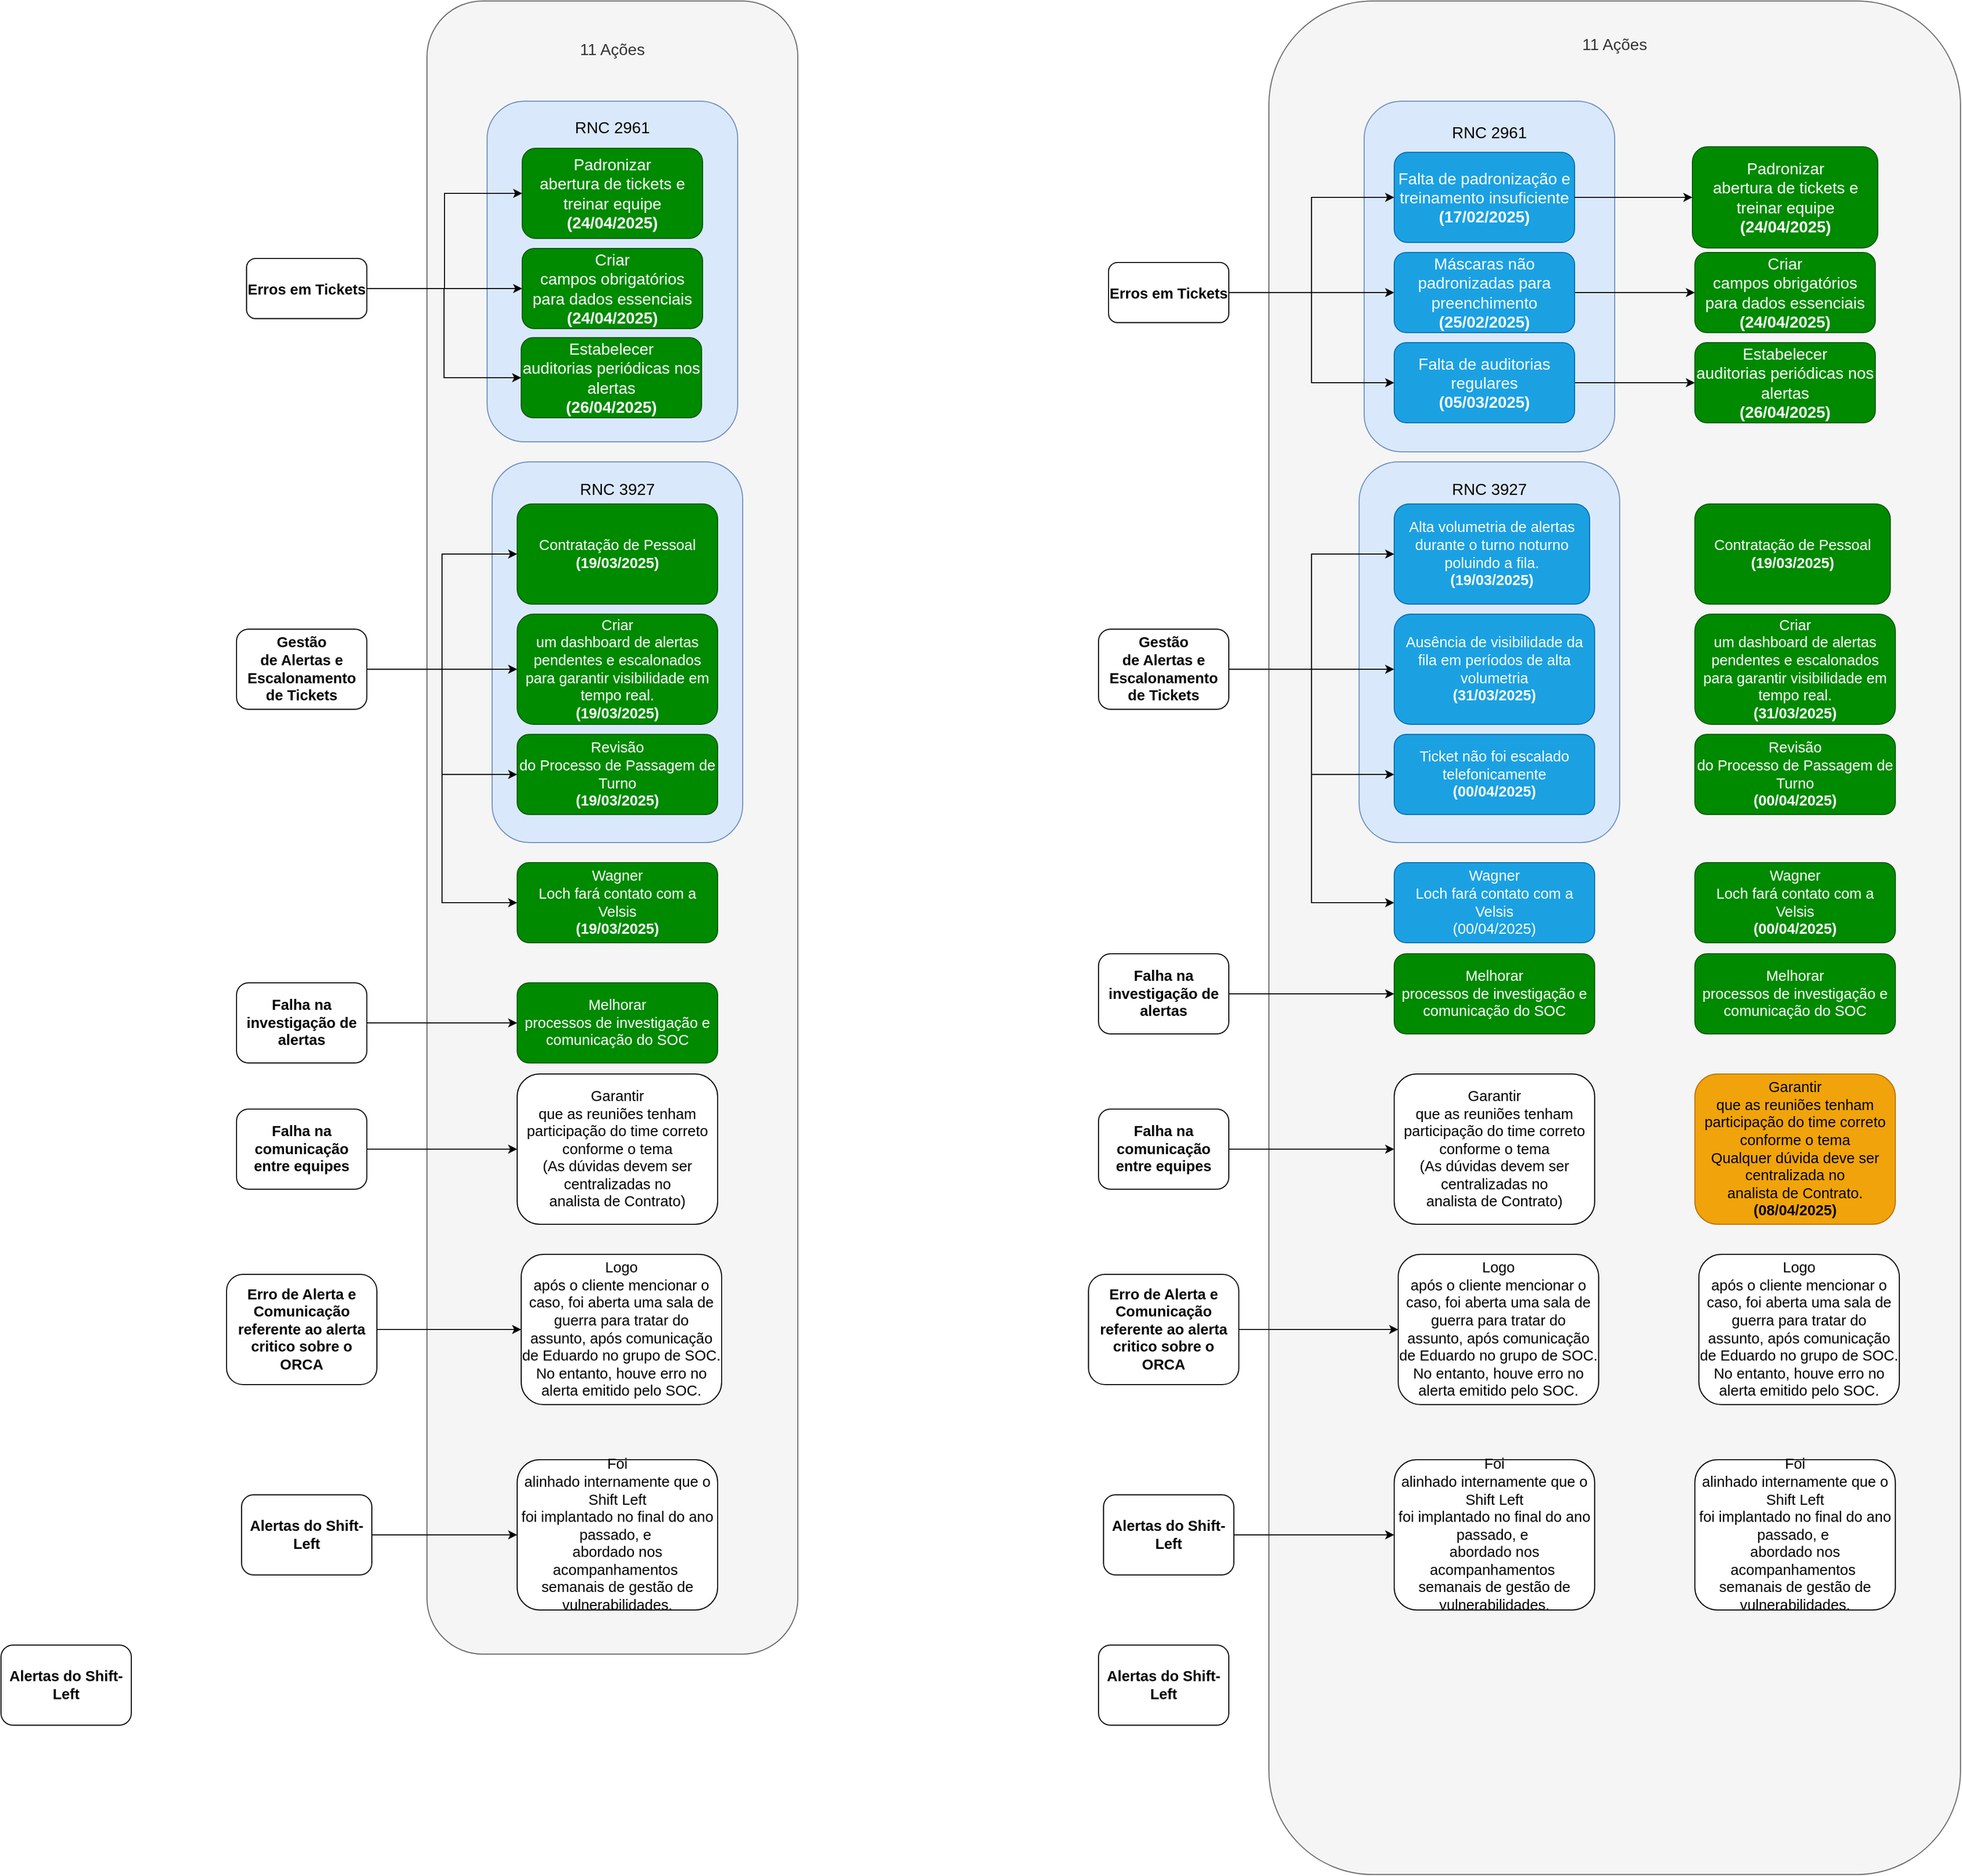 <mxfile version="26.2.1">
  <diagram name="Página-1" id="BCecWK-xzEb1JPFlDLCf">
    <mxGraphModel dx="1789" dy="2194" grid="1" gridSize="10" guides="1" tooltips="1" connect="1" arrows="1" fold="1" page="1" pageScale="1" pageWidth="827" pageHeight="1169" math="0" shadow="0">
      <root>
        <mxCell id="0" />
        <mxCell id="1" parent="0" />
        <mxCell id="x6a6TBE6PqKw6ZgEBG4A-16" value="11 Ações&lt;div&gt;&lt;br&gt;&lt;/div&gt;&lt;div&gt;&lt;br&gt;&lt;/div&gt;&lt;div&gt;&lt;br&gt;&lt;/div&gt;&lt;div&gt;&lt;br&gt;&lt;/div&gt;&lt;div&gt;&lt;br&gt;&lt;/div&gt;&lt;div&gt;&lt;br&gt;&lt;/div&gt;&lt;div&gt;&lt;br&gt;&lt;/div&gt;&lt;div&gt;&lt;br&gt;&lt;/div&gt;&lt;div&gt;&lt;br&gt;&lt;/div&gt;&lt;div&gt;&lt;br&gt;&lt;/div&gt;&lt;div&gt;&lt;br&gt;&lt;/div&gt;&lt;div&gt;&lt;br&gt;&lt;/div&gt;&lt;div&gt;&lt;br&gt;&lt;/div&gt;&lt;div&gt;&lt;br&gt;&lt;/div&gt;&lt;div&gt;&lt;br&gt;&lt;/div&gt;&lt;div&gt;&lt;br&gt;&lt;/div&gt;&lt;div&gt;&lt;br&gt;&lt;/div&gt;&lt;div&gt;&lt;br&gt;&lt;/div&gt;&lt;div&gt;&lt;br&gt;&lt;/div&gt;&lt;div&gt;&lt;br&gt;&lt;/div&gt;&lt;div&gt;&lt;br&gt;&lt;/div&gt;&lt;div&gt;&lt;br&gt;&lt;/div&gt;&lt;div&gt;&lt;br&gt;&lt;/div&gt;&lt;div&gt;&lt;br&gt;&lt;/div&gt;&lt;div&gt;&lt;br&gt;&lt;/div&gt;&lt;div&gt;&lt;br&gt;&lt;/div&gt;&lt;div&gt;&lt;br&gt;&lt;/div&gt;&lt;div&gt;&lt;br&gt;&lt;/div&gt;&lt;div&gt;&lt;br&gt;&lt;/div&gt;&lt;div&gt;&lt;br&gt;&lt;/div&gt;&lt;div&gt;&lt;br&gt;&lt;/div&gt;&lt;div&gt;&lt;br&gt;&lt;/div&gt;&lt;div&gt;&lt;br&gt;&lt;/div&gt;&lt;div&gt;&lt;br&gt;&lt;/div&gt;&lt;div&gt;&lt;br&gt;&lt;/div&gt;&lt;div&gt;&lt;br&gt;&lt;/div&gt;&lt;div&gt;&lt;br&gt;&lt;/div&gt;&lt;div&gt;&lt;br&gt;&lt;/div&gt;&lt;div&gt;&lt;br&gt;&lt;/div&gt;&lt;div&gt;&lt;br&gt;&lt;/div&gt;&lt;div&gt;&lt;br&gt;&lt;/div&gt;&lt;div&gt;&lt;br&gt;&lt;/div&gt;&lt;div&gt;&lt;br&gt;&lt;/div&gt;&lt;div&gt;&lt;br&gt;&lt;/div&gt;&lt;div&gt;&lt;br&gt;&lt;/div&gt;&lt;div&gt;&lt;br&gt;&lt;/div&gt;&lt;div&gt;&lt;br&gt;&lt;/div&gt;&lt;div&gt;&lt;br&gt;&lt;/div&gt;&lt;div&gt;&lt;br&gt;&lt;/div&gt;&lt;div&gt;&lt;br&gt;&lt;/div&gt;&lt;div&gt;&lt;br&gt;&lt;/div&gt;&lt;div&gt;&lt;br&gt;&lt;/div&gt;&lt;div&gt;&lt;br&gt;&lt;/div&gt;&lt;div&gt;&lt;br&gt;&lt;/div&gt;&lt;div&gt;&lt;br&gt;&lt;/div&gt;&lt;div&gt;&lt;br&gt;&lt;/div&gt;&lt;div&gt;&lt;br&gt;&lt;/div&gt;&lt;div&gt;&lt;br&gt;&lt;/div&gt;&lt;div&gt;&lt;br&gt;&lt;/div&gt;&lt;div&gt;&lt;br&gt;&lt;/div&gt;&lt;div&gt;&lt;br&gt;&lt;/div&gt;&lt;div&gt;&lt;br&gt;&lt;/div&gt;&lt;div&gt;&lt;br&gt;&lt;/div&gt;&lt;div&gt;&lt;br&gt;&lt;/div&gt;&lt;div&gt;&lt;br&gt;&lt;/div&gt;&lt;div&gt;&lt;br&gt;&lt;/div&gt;&lt;div&gt;&lt;br&gt;&lt;/div&gt;&lt;div&gt;&lt;br&gt;&lt;/div&gt;&lt;div&gt;&lt;br&gt;&lt;/div&gt;&lt;div&gt;&lt;br&gt;&lt;/div&gt;&lt;div&gt;&lt;br&gt;&lt;/div&gt;&lt;div&gt;&lt;br&gt;&lt;/div&gt;&lt;div&gt;&lt;br&gt;&lt;/div&gt;&lt;div&gt;&lt;br&gt;&lt;/div&gt;&lt;div&gt;&lt;br&gt;&lt;/div&gt;&lt;div&gt;&lt;br&gt;&lt;/div&gt;&lt;div&gt;&lt;br&gt;&lt;/div&gt;&lt;div&gt;&lt;br&gt;&lt;/div&gt;&lt;div&gt;&lt;br&gt;&lt;/div&gt;&lt;div&gt;&lt;br&gt;&lt;/div&gt;&lt;div&gt;&lt;br&gt;&lt;/div&gt;" style="rounded=1;whiteSpace=wrap;html=1;fontSize=16;movable=1;resizable=1;rotatable=1;deletable=1;editable=1;locked=0;connectable=1;fillColor=#f5f5f5;strokeColor=#666666;fontColor=#333333;fontFamily=Helvetica;" vertex="1" parent="1">
          <mxGeometry x="470" y="-80" width="370" height="1650" as="geometry" />
        </mxCell>
        <mxCell id="x6a6TBE6PqKw6ZgEBG4A-45" value="RNC 2961&lt;div&gt;&lt;br&gt;&lt;/div&gt;&lt;div&gt;&lt;br&gt;&lt;/div&gt;&lt;div&gt;&lt;br&gt;&lt;/div&gt;&lt;div&gt;&lt;br&gt;&lt;/div&gt;&lt;div&gt;&lt;br&gt;&lt;/div&gt;&lt;div&gt;&lt;br&gt;&lt;/div&gt;&lt;div&gt;&lt;br&gt;&lt;/div&gt;&lt;div&gt;&lt;br&gt;&lt;/div&gt;&lt;div&gt;&lt;br&gt;&lt;/div&gt;&lt;div&gt;&lt;br&gt;&lt;/div&gt;&lt;div&gt;&lt;br&gt;&lt;/div&gt;&lt;div&gt;&lt;br&gt;&lt;/div&gt;&lt;div&gt;&lt;br&gt;&lt;/div&gt;&lt;div&gt;&lt;br&gt;&lt;/div&gt;&lt;div&gt;&lt;br&gt;&lt;/div&gt;" style="rounded=1;whiteSpace=wrap;html=1;fillColor=#dae8fc;strokeColor=#6c8ebf;fontSize=16;fontFamily=Helvetica;" vertex="1" parent="1">
          <mxGeometry x="530" y="20" width="250" height="340" as="geometry" />
        </mxCell>
        <mxCell id="x6a6TBE6PqKw6ZgEBG4A-106" style="edgeStyle=orthogonalEdgeStyle;rounded=0;orthogonalLoop=1;jettySize=auto;html=1;fontFamily=Helvetica;" edge="1" parent="1" source="x6a6TBE6PqKw6ZgEBG4A-1" target="x6a6TBE6PqKw6ZgEBG4A-47">
          <mxGeometry relative="1" as="geometry" />
        </mxCell>
        <mxCell id="x6a6TBE6PqKw6ZgEBG4A-107" style="edgeStyle=orthogonalEdgeStyle;rounded=0;orthogonalLoop=1;jettySize=auto;html=1;entryX=0;entryY=0.5;entryDx=0;entryDy=0;fontFamily=Helvetica;" edge="1" parent="1" source="x6a6TBE6PqKw6ZgEBG4A-1" target="x6a6TBE6PqKw6ZgEBG4A-46">
          <mxGeometry relative="1" as="geometry" />
        </mxCell>
        <mxCell id="x6a6TBE6PqKw6ZgEBG4A-108" style="edgeStyle=orthogonalEdgeStyle;rounded=0;orthogonalLoop=1;jettySize=auto;html=1;entryX=0;entryY=0.5;entryDx=0;entryDy=0;fontFamily=Helvetica;" edge="1" parent="1" source="x6a6TBE6PqKw6ZgEBG4A-1" target="x6a6TBE6PqKw6ZgEBG4A-48">
          <mxGeometry relative="1" as="geometry" />
        </mxCell>
        <mxCell id="x6a6TBE6PqKw6ZgEBG4A-1" value="&lt;span style=&quot;font-size: 14.667px; font-weight: 700;&quot;&gt;Erros em Tickets&lt;/span&gt;" style="rounded=1;whiteSpace=wrap;html=1;fontSize=16;fontFamily=Helvetica;" vertex="1" parent="1">
          <mxGeometry x="290" y="177" width="120" height="60" as="geometry" />
        </mxCell>
        <mxCell id="x6a6TBE6PqKw6ZgEBG4A-105" value="RNC 3927&lt;div&gt;&lt;br&gt;&lt;/div&gt;&lt;div&gt;&lt;br&gt;&lt;/div&gt;&lt;div&gt;&lt;br&gt;&lt;/div&gt;&lt;div&gt;&lt;br&gt;&lt;/div&gt;&lt;div&gt;&lt;br&gt;&lt;/div&gt;&lt;div&gt;&lt;br&gt;&lt;/div&gt;&lt;div&gt;&lt;br&gt;&lt;/div&gt;&lt;div&gt;&lt;br&gt;&lt;/div&gt;&lt;div&gt;&lt;br&gt;&lt;/div&gt;&lt;div&gt;&lt;br&gt;&lt;/div&gt;&lt;div&gt;&lt;br&gt;&lt;/div&gt;&lt;div&gt;&lt;br&gt;&lt;/div&gt;&lt;div&gt;&lt;br&gt;&lt;/div&gt;&lt;div&gt;&lt;br&gt;&lt;/div&gt;&lt;div&gt;&lt;br&gt;&lt;/div&gt;&lt;div&gt;&lt;br&gt;&lt;/div&gt;&lt;div&gt;&lt;br&gt;&lt;/div&gt;" style="rounded=1;whiteSpace=wrap;html=1;fillColor=#dae8fc;strokeColor=#6c8ebf;fontSize=16;fontFamily=Helvetica;" vertex="1" parent="1">
          <mxGeometry x="535" y="380" width="250" height="380" as="geometry" />
        </mxCell>
        <mxCell id="x6a6TBE6PqKw6ZgEBG4A-6" value="&lt;p style=&quot;margin-top: 0pt; margin-bottom: 0pt; margin-left: 0in; direction: ltr; unicode-bidi: embed; vertical-align: middle; word-break: normal;&quot;&gt;&lt;span style=&quot;font-size: 14.667px; background-color: transparent; color: light-dark(rgb(255, 255, 255), rgb(18, 18, 18));&quot;&gt;Contratação de Pessoal&lt;br&gt;&lt;b&gt;(19/03/2025)&lt;/b&gt;&lt;/span&gt;&lt;span style=&quot;font-size: 11pt;&quot;&gt;&lt;br&gt;&lt;/span&gt;&lt;/p&gt;" style="rounded=1;whiteSpace=wrap;html=1;fillColor=#008a00;fontColor=#ffffff;strokeColor=#005700;fontFamily=Helvetica;" vertex="1" parent="1">
          <mxGeometry x="560" y="422" width="200" height="100" as="geometry" />
        </mxCell>
        <mxCell id="x6a6TBE6PqKw6ZgEBG4A-15" style="edgeStyle=orthogonalEdgeStyle;rounded=0;orthogonalLoop=1;jettySize=auto;html=1;entryX=0;entryY=0.5;entryDx=0;entryDy=0;fontFamily=Helvetica;" edge="1" parent="1" source="x6a6TBE6PqKw6ZgEBG4A-7" target="x6a6TBE6PqKw6ZgEBG4A-12">
          <mxGeometry relative="1" as="geometry" />
        </mxCell>
        <mxCell id="x6a6TBE6PqKw6ZgEBG4A-19" style="edgeStyle=orthogonalEdgeStyle;rounded=0;orthogonalLoop=1;jettySize=auto;html=1;fontFamily=Helvetica;" edge="1" parent="1" source="x6a6TBE6PqKw6ZgEBG4A-7" target="x6a6TBE6PqKw6ZgEBG4A-11">
          <mxGeometry relative="1" as="geometry" />
        </mxCell>
        <mxCell id="x6a6TBE6PqKw6ZgEBG4A-20" style="edgeStyle=orthogonalEdgeStyle;rounded=0;orthogonalLoop=1;jettySize=auto;html=1;entryX=0;entryY=0.5;entryDx=0;entryDy=0;fontFamily=Helvetica;" edge="1" parent="1" source="x6a6TBE6PqKw6ZgEBG4A-7" target="x6a6TBE6PqKw6ZgEBG4A-6">
          <mxGeometry relative="1" as="geometry" />
        </mxCell>
        <mxCell id="x6a6TBE6PqKw6ZgEBG4A-32" style="edgeStyle=orthogonalEdgeStyle;rounded=0;orthogonalLoop=1;jettySize=auto;html=1;entryX=0;entryY=0.5;entryDx=0;entryDy=0;fontFamily=Helvetica;" edge="1" parent="1" source="x6a6TBE6PqKw6ZgEBG4A-7" target="x6a6TBE6PqKw6ZgEBG4A-17">
          <mxGeometry relative="1" as="geometry" />
        </mxCell>
        <mxCell id="x6a6TBE6PqKw6ZgEBG4A-7" value="&lt;p style=&quot;margin-top: 0pt; margin-bottom: 0pt; margin-left: 0in; direction: ltr; unicode-bidi: embed; vertical-align: middle; word-break: normal;&quot;&gt;&lt;span style=&quot;font-size: 11pt; font-weight: bold;&quot;&gt;Gestão&lt;br&gt;de Alertas e Escalonamento de Tickets&lt;/span&gt;&lt;/p&gt;" style="rounded=1;whiteSpace=wrap;html=1;fontFamily=Helvetica;" vertex="1" parent="1">
          <mxGeometry x="280" y="547" width="130" height="80" as="geometry" />
        </mxCell>
        <mxCell id="x6a6TBE6PqKw6ZgEBG4A-11" value="&lt;p style=&quot;margin-top: 0pt; margin-bottom: 0pt; margin-left: 0in; direction: ltr; unicode-bidi: embed; vertical-align: middle; word-break: normal;&quot;&gt;&lt;span style=&quot;font-size: 11pt;&quot;&gt;Criar&lt;br&gt;um dashboard de alertas pendentes e escalonados para garantir visibilidade em&lt;br&gt;tempo real.&lt;/span&gt;&lt;/p&gt;&lt;span style=&quot;font-size: 14.667px;&quot;&gt;&lt;b&gt;(19/03/2025)&lt;/b&gt;&lt;/span&gt;" style="rounded=1;whiteSpace=wrap;html=1;fillColor=#008a00;fontColor=#ffffff;strokeColor=#005700;fontFamily=Helvetica;" vertex="1" parent="1">
          <mxGeometry x="560" y="532" width="200" height="110" as="geometry" />
        </mxCell>
        <mxCell id="x6a6TBE6PqKw6ZgEBG4A-12" value="&lt;p style=&quot;margin-top: 0pt; margin-bottom: 0pt; margin-left: 0in; direction: ltr; unicode-bidi: embed; vertical-align: middle; word-break: normal;&quot;&gt;&lt;span style=&quot;font-size: 11pt;&quot;&gt;Revisão&lt;br&gt;do Processo de Passagem de Turno&lt;/span&gt;&lt;/p&gt;&lt;span style=&quot;font-size: 14.667px;&quot;&gt;&lt;b&gt;(19/03/2025)&lt;/b&gt;&lt;/span&gt;" style="rounded=1;whiteSpace=wrap;html=1;fillColor=#008a00;fontColor=#ffffff;strokeColor=#005700;fontFamily=Helvetica;" vertex="1" parent="1">
          <mxGeometry x="560" y="652" width="200" height="80" as="geometry" />
        </mxCell>
        <mxCell id="x6a6TBE6PqKw6ZgEBG4A-17" value="&lt;p style=&quot;margin-top: 0pt; margin-bottom: 0pt; margin-left: 0in; direction: ltr; unicode-bidi: embed; vertical-align: middle; word-break: normal;&quot;&gt;&lt;span style=&quot;font-size: 11pt;&quot;&gt;Wagner&lt;br&gt;Loch fará contato com a &lt;/span&gt;&lt;span style=&quot;font-size: 11pt;&quot;&gt;Velsis&lt;br&gt;&lt;b&gt;(19/03/2025)&lt;/b&gt;&lt;/span&gt;&lt;/p&gt;" style="rounded=1;whiteSpace=wrap;html=1;fillColor=#008a00;fontColor=#ffffff;strokeColor=#005700;fontFamily=Helvetica;" vertex="1" parent="1">
          <mxGeometry x="560" y="780" width="200" height="80" as="geometry" />
        </mxCell>
        <mxCell id="x6a6TBE6PqKw6ZgEBG4A-41" style="edgeStyle=orthogonalEdgeStyle;rounded=0;orthogonalLoop=1;jettySize=auto;html=1;entryX=0;entryY=0.5;entryDx=0;entryDy=0;fontFamily=Helvetica;" edge="1" parent="1" source="x6a6TBE6PqKw6ZgEBG4A-30" target="x6a6TBE6PqKw6ZgEBG4A-31">
          <mxGeometry relative="1" as="geometry" />
        </mxCell>
        <mxCell id="x6a6TBE6PqKw6ZgEBG4A-30" value="&lt;p style=&quot;margin-top: 0pt; margin-bottom: 0pt; margin-left: 0in; direction: ltr; unicode-bidi: embed; vertical-align: middle; word-break: normal;&quot;&gt;&lt;span style=&quot;font-size: 11pt; font-weight: bold;&quot;&gt;Falha na investigação de alertas&lt;/span&gt;&lt;/p&gt;" style="rounded=1;whiteSpace=wrap;html=1;fontFamily=Helvetica;" vertex="1" parent="1">
          <mxGeometry x="280" y="900" width="130" height="80" as="geometry" />
        </mxCell>
        <mxCell id="x6a6TBE6PqKw6ZgEBG4A-31" value="&lt;p style=&quot;margin-top: 0pt; margin-bottom: 0pt; margin-left: 0in; direction: ltr; unicode-bidi: embed; vertical-align: middle; word-break: normal;&quot;&gt;&lt;span style=&quot;font-size: 11pt;&quot;&gt;Melhorar&lt;br&gt;processos de investigação e comunicação do SOC&lt;/span&gt;&lt;/p&gt;" style="rounded=1;whiteSpace=wrap;html=1;fillColor=#008a00;fontColor=#ffffff;strokeColor=#005700;fontFamily=Helvetica;" vertex="1" parent="1">
          <mxGeometry x="560" y="900" width="200" height="80" as="geometry" />
        </mxCell>
        <mxCell id="x6a6TBE6PqKw6ZgEBG4A-42" style="edgeStyle=orthogonalEdgeStyle;rounded=0;orthogonalLoop=1;jettySize=auto;html=1;fontFamily=Helvetica;" edge="1" parent="1" source="x6a6TBE6PqKw6ZgEBG4A-33" target="x6a6TBE6PqKw6ZgEBG4A-34">
          <mxGeometry relative="1" as="geometry" />
        </mxCell>
        <mxCell id="x6a6TBE6PqKw6ZgEBG4A-33" value="&lt;p style=&quot;margin-top: 0pt; margin-bottom: 0pt; margin-left: 0in; direction: ltr; unicode-bidi: embed; vertical-align: middle; word-break: normal;&quot;&gt;&lt;span style=&quot;font-size: 11pt; font-weight: bold;&quot;&gt;Falha na comunicação entre equipes&lt;/span&gt;&lt;/p&gt;" style="rounded=1;whiteSpace=wrap;html=1;fontFamily=Helvetica;" vertex="1" parent="1">
          <mxGeometry x="280" y="1026" width="130" height="80" as="geometry" />
        </mxCell>
        <mxCell id="x6a6TBE6PqKw6ZgEBG4A-34" value="&lt;p style=&quot;margin-top: 0pt; margin-bottom: 0pt; margin-left: 0in; direction: ltr; unicode-bidi: embed; vertical-align: middle; word-break: normal;&quot;&gt;&lt;span style=&quot;font-size: 11pt;&quot;&gt;Garantir&lt;br&gt;que as reuniões tenham participação do time correto conforme o &lt;/span&gt;&lt;span style=&quot;font-size: 11pt;&quot;&gt;tema&lt;/span&gt;&lt;span style=&quot;font-size: 11pt;&quot;&gt;&lt;br&gt;&lt;/span&gt;&lt;span style=&quot;font-size: 11pt;&quot;&gt;(As &lt;/span&gt;&lt;span style=&quot;font-size: 11pt;&quot;&gt;dúvidas devem ser centralizadas &lt;/span&gt;&lt;span style=&quot;font-size: 11pt;&quot;&gt;no&lt;br&gt;analista de Contrato)&lt;/span&gt;&lt;/p&gt;" style="rounded=1;whiteSpace=wrap;html=1;fontFamily=Helvetica;" vertex="1" parent="1">
          <mxGeometry x="560" y="991" width="200" height="150" as="geometry" />
        </mxCell>
        <mxCell id="x6a6TBE6PqKw6ZgEBG4A-44" style="edgeStyle=orthogonalEdgeStyle;rounded=0;orthogonalLoop=1;jettySize=auto;html=1;fontFamily=Helvetica;" edge="1" parent="1" source="x6a6TBE6PqKw6ZgEBG4A-35" target="x6a6TBE6PqKw6ZgEBG4A-37">
          <mxGeometry relative="1" as="geometry" />
        </mxCell>
        <mxCell id="x6a6TBE6PqKw6ZgEBG4A-35" value="&lt;p style=&quot;margin-top: 0pt; margin-bottom: 0pt; margin-left: 0in; direction: ltr; unicode-bidi: embed; vertical-align: middle; word-break: normal;&quot;&gt;&lt;span style=&quot;font-size: 11pt; font-weight: bold;&quot;&gt;Alertas do Shift-Left&lt;/span&gt;&lt;/p&gt;" style="rounded=1;whiteSpace=wrap;html=1;fontFamily=Helvetica;" vertex="1" parent="1">
          <mxGeometry x="285" y="1411" width="130" height="80" as="geometry" />
        </mxCell>
        <mxCell id="x6a6TBE6PqKw6ZgEBG4A-36" value="&lt;p style=&quot;margin-top: 0pt; margin-bottom: 0pt; margin-left: 0in; direction: ltr; unicode-bidi: embed; vertical-align: middle; word-break: normal;&quot;&gt;&lt;span style=&quot;font-size: 11pt; font-weight: bold;&quot;&gt;Alertas do Shift-Left&lt;/span&gt;&lt;/p&gt;" style="rounded=1;whiteSpace=wrap;html=1;fontFamily=Helvetica;" vertex="1" parent="1">
          <mxGeometry x="45" y="1561" width="130" height="80" as="geometry" />
        </mxCell>
        <mxCell id="x6a6TBE6PqKw6ZgEBG4A-37" value="&lt;p style=&quot;margin-top: 0pt; margin-bottom: 0pt; margin-left: 0in; direction: ltr; unicode-bidi: embed; vertical-align: middle; word-break: normal;&quot;&gt;&lt;span style=&quot;font-size: 11pt;&quot;&gt;Foi&lt;br&gt;alinhado internamente que o Shift &lt;/span&gt;&lt;span style=&quot;font-size: 11pt;&quot;&gt;Left&lt;/span&gt;&lt;span style=&quot;font-size: 11pt;&quot;&gt;&lt;br&gt;foi implantado no final do ano passado, e&amp;nbsp;&lt;br&gt;abordado nos acompanhamentos&amp;nbsp;&lt;br&gt;semanais de gestão de vulnerabilidades.&lt;/span&gt;&lt;/p&gt;" style="rounded=1;whiteSpace=wrap;html=1;fontFamily=Helvetica;" vertex="1" parent="1">
          <mxGeometry x="560" y="1376" width="200" height="150" as="geometry" />
        </mxCell>
        <mxCell id="x6a6TBE6PqKw6ZgEBG4A-43" style="edgeStyle=orthogonalEdgeStyle;rounded=0;orthogonalLoop=1;jettySize=auto;html=1;fontFamily=Helvetica;" edge="1" parent="1" source="x6a6TBE6PqKw6ZgEBG4A-38" target="x6a6TBE6PqKw6ZgEBG4A-40">
          <mxGeometry relative="1" as="geometry" />
        </mxCell>
        <mxCell id="x6a6TBE6PqKw6ZgEBG4A-38" value="&lt;p style=&quot;margin-top: 0pt; margin-bottom: 0pt; margin-left: 0in; direction: ltr; unicode-bidi: embed; vertical-align: middle; word-break: normal;&quot;&gt;&lt;span style=&quot;font-size: 11pt; font-weight: bold;&quot;&gt;Erro de Alerta e Comunicação referente ao alerta critico sobre o ORCA&lt;/span&gt;&lt;/p&gt;" style="rounded=1;whiteSpace=wrap;html=1;fontFamily=Helvetica;" vertex="1" parent="1">
          <mxGeometry x="270" y="1191" width="150" height="110" as="geometry" />
        </mxCell>
        <mxCell id="x6a6TBE6PqKw6ZgEBG4A-40" value="&lt;p style=&quot;margin-top: 0pt; margin-bottom: 0pt; margin-left: 0in; direction: ltr; unicode-bidi: embed; vertical-align: middle; word-break: normal;&quot;&gt;&lt;span style=&quot;font-size: 11pt;&quot;&gt;Logo&lt;br&gt;após o cliente mencionar o caso, foi aberta uma sala de guerra para tratar do&lt;br&gt;assunto, após comunicação de Eduardo no grupo de SOC. No entanto, houve erro no&lt;br&gt;alerta emitido pelo SOC.&lt;/span&gt;&lt;/p&gt;" style="rounded=1;whiteSpace=wrap;html=1;fontFamily=Helvetica;" vertex="1" parent="1">
          <mxGeometry x="564" y="1171" width="200" height="150" as="geometry" />
        </mxCell>
        <mxCell id="x6a6TBE6PqKw6ZgEBG4A-46" value="&lt;p style=&quot;margin-top: 0pt; margin-bottom: 0pt; margin-left: 0in; direction: ltr; unicode-bidi: embed; vertical-align: middle; word-break: normal;&quot;&gt;&lt;span style=&quot;&quot;&gt;Padronizar&lt;br&gt;abertura de tickets e treinar equipe&lt;/span&gt;&lt;/p&gt;&lt;span style=&quot;&quot;&gt;&lt;b&gt;(24/04/2025)&lt;/b&gt;&lt;/span&gt;" style="rounded=1;whiteSpace=wrap;html=1;fillColor=#008a00;strokeColor=#005700;fontColor=#ffffff;fontSize=16;fontFamily=Helvetica;" vertex="1" parent="1">
          <mxGeometry x="565" y="67" width="180" height="90" as="geometry" />
        </mxCell>
        <mxCell id="x6a6TBE6PqKw6ZgEBG4A-47" value="&lt;p style=&quot;margin-top: 0pt; margin-bottom: 0pt; margin-left: 0in; direction: ltr; unicode-bidi: embed; vertical-align: middle; word-break: normal;&quot;&gt;&lt;span style=&quot;&quot;&gt;Criar&lt;br&gt;campos obrigatórios para dados essenciais&lt;/span&gt;&lt;/p&gt;&lt;span style=&quot;&quot;&gt;&lt;b&gt;(24/04/2025)&lt;/b&gt;&lt;/span&gt;" style="rounded=1;whiteSpace=wrap;html=1;fillColor=#008a00;strokeColor=#005700;fontColor=#ffffff;fontSize=16;fontFamily=Helvetica;" vertex="1" parent="1">
          <mxGeometry x="565" y="167" width="180" height="80" as="geometry" />
        </mxCell>
        <mxCell id="x6a6TBE6PqKw6ZgEBG4A-48" value="&lt;p style=&quot;margin-top: 0pt; margin-bottom: 0pt; margin-left: 0in; direction: ltr; unicode-bidi: embed; vertical-align: middle; word-break: normal;&quot;&gt;&lt;span style=&quot;&quot;&gt;Estabelecer&lt;br&gt;auditorias periódicas nos alertas&lt;/span&gt;&lt;/p&gt;&lt;p style=&quot;margin-top: 0pt; margin-bottom: 0pt; margin-left: 0in; direction: ltr; unicode-bidi: embed; vertical-align: middle; word-break: normal;&quot;&gt;&lt;span style=&quot;&quot;&gt;&lt;b&gt;(26/04/2025)&lt;/b&gt;&lt;/span&gt;&lt;span style=&quot;&quot;&gt;&lt;/span&gt;&lt;/p&gt;" style="rounded=1;whiteSpace=wrap;html=1;fillColor=#008a00;strokeColor=#005700;fontColor=#ffffff;fontSize=16;fontFamily=Helvetica;" vertex="1" parent="1">
          <mxGeometry x="564" y="256" width="180" height="80" as="geometry" />
        </mxCell>
        <mxCell id="x6a6TBE6PqKw6ZgEBG4A-60" value="11 Ações&lt;div&gt;&lt;br&gt;&lt;/div&gt;&lt;div&gt;&lt;br&gt;&lt;/div&gt;&lt;div&gt;&lt;br&gt;&lt;/div&gt;&lt;div&gt;&lt;br&gt;&lt;/div&gt;&lt;div&gt;&lt;br&gt;&lt;/div&gt;&lt;div&gt;&lt;br&gt;&lt;/div&gt;&lt;div&gt;&lt;br&gt;&lt;/div&gt;&lt;div&gt;&lt;br&gt;&lt;/div&gt;&lt;div&gt;&lt;br&gt;&lt;/div&gt;&lt;div&gt;&lt;br&gt;&lt;/div&gt;&lt;div&gt;&lt;br&gt;&lt;/div&gt;&lt;div&gt;&lt;br&gt;&lt;/div&gt;&lt;div&gt;&lt;br&gt;&lt;/div&gt;&lt;div&gt;&lt;br&gt;&lt;/div&gt;&lt;div&gt;&lt;br&gt;&lt;/div&gt;&lt;div&gt;&lt;br&gt;&lt;/div&gt;&lt;div&gt;&lt;br&gt;&lt;/div&gt;&lt;div&gt;&lt;br&gt;&lt;/div&gt;&lt;div&gt;&lt;br&gt;&lt;/div&gt;&lt;div&gt;&lt;br&gt;&lt;/div&gt;&lt;div&gt;&lt;br&gt;&lt;/div&gt;&lt;div&gt;&lt;br&gt;&lt;/div&gt;&lt;div&gt;&lt;br&gt;&lt;/div&gt;&lt;div&gt;&lt;br&gt;&lt;/div&gt;&lt;div&gt;&lt;br&gt;&lt;/div&gt;&lt;div&gt;&lt;br&gt;&lt;/div&gt;&lt;div&gt;&lt;br&gt;&lt;/div&gt;&lt;div&gt;&lt;br&gt;&lt;/div&gt;&lt;div&gt;&lt;br&gt;&lt;/div&gt;&lt;div&gt;&lt;br&gt;&lt;/div&gt;&lt;div&gt;&lt;br&gt;&lt;/div&gt;&lt;div&gt;&lt;br&gt;&lt;/div&gt;&lt;div&gt;&lt;br&gt;&lt;/div&gt;&lt;div&gt;&lt;br&gt;&lt;/div&gt;&lt;div&gt;&lt;br&gt;&lt;/div&gt;&lt;div&gt;&lt;br&gt;&lt;/div&gt;&lt;div&gt;&lt;br&gt;&lt;/div&gt;&lt;div&gt;&lt;br&gt;&lt;/div&gt;&lt;div&gt;&lt;br&gt;&lt;/div&gt;&lt;div&gt;&lt;br&gt;&lt;/div&gt;&lt;div&gt;&lt;br&gt;&lt;/div&gt;&lt;div&gt;&lt;br&gt;&lt;/div&gt;&lt;div&gt;&lt;br&gt;&lt;/div&gt;&lt;div&gt;&lt;br&gt;&lt;/div&gt;&lt;div&gt;&lt;br&gt;&lt;/div&gt;&lt;div&gt;&lt;br&gt;&lt;/div&gt;&lt;div&gt;&lt;br&gt;&lt;/div&gt;&lt;div&gt;&lt;br&gt;&lt;/div&gt;&lt;div&gt;&lt;br&gt;&lt;/div&gt;&lt;div&gt;&lt;br&gt;&lt;/div&gt;&lt;div&gt;&lt;br&gt;&lt;/div&gt;&lt;div&gt;&lt;br&gt;&lt;/div&gt;&lt;div&gt;&lt;br&gt;&lt;/div&gt;&lt;div&gt;&lt;br&gt;&lt;/div&gt;&lt;div&gt;&lt;br&gt;&lt;/div&gt;&lt;div&gt;&lt;br&gt;&lt;/div&gt;&lt;div&gt;&lt;br&gt;&lt;/div&gt;&lt;div&gt;&lt;br&gt;&lt;/div&gt;&lt;div&gt;&lt;br&gt;&lt;/div&gt;&lt;div&gt;&lt;br&gt;&lt;/div&gt;&lt;div&gt;&lt;br&gt;&lt;/div&gt;&lt;div&gt;&lt;br&gt;&lt;/div&gt;&lt;div&gt;&lt;br&gt;&lt;/div&gt;&lt;div&gt;&lt;br&gt;&lt;/div&gt;&lt;div&gt;&lt;br&gt;&lt;/div&gt;&lt;div&gt;&lt;br&gt;&lt;/div&gt;&lt;div&gt;&lt;br&gt;&lt;/div&gt;&lt;div&gt;&lt;br&gt;&lt;/div&gt;&lt;div&gt;&lt;br&gt;&lt;/div&gt;&lt;div&gt;&lt;br&gt;&lt;/div&gt;&lt;div&gt;&lt;br&gt;&lt;/div&gt;&lt;div&gt;&lt;br&gt;&lt;/div&gt;&lt;div&gt;&lt;br&gt;&lt;/div&gt;&lt;div&gt;&lt;br&gt;&lt;/div&gt;&lt;div&gt;&lt;br&gt;&lt;/div&gt;&lt;div&gt;&lt;br&gt;&lt;/div&gt;&lt;div&gt;&lt;br&gt;&lt;/div&gt;&lt;div&gt;&lt;br&gt;&lt;/div&gt;&lt;div&gt;&lt;br&gt;&lt;/div&gt;&lt;div&gt;&lt;br&gt;&lt;/div&gt;&lt;div&gt;&lt;br&gt;&lt;/div&gt;&lt;div&gt;&lt;br&gt;&lt;/div&gt;&lt;div&gt;&lt;br&gt;&lt;/div&gt;&lt;div&gt;&lt;br&gt;&lt;/div&gt;&lt;div&gt;&lt;br&gt;&lt;/div&gt;&lt;div&gt;&lt;br&gt;&lt;/div&gt;&lt;div&gt;&lt;br&gt;&lt;/div&gt;&lt;div&gt;&lt;br&gt;&lt;/div&gt;&lt;div&gt;&lt;br&gt;&lt;/div&gt;&lt;div&gt;&lt;br&gt;&lt;/div&gt;&lt;div&gt;&lt;br&gt;&lt;/div&gt;&lt;div&gt;&lt;br&gt;&lt;/div&gt;&lt;div&gt;&lt;br&gt;&lt;/div&gt;" style="rounded=1;whiteSpace=wrap;html=1;fontSize=16;movable=1;resizable=1;rotatable=1;deletable=1;editable=1;locked=0;connectable=1;fillColor=#f5f5f5;strokeColor=#666666;fontColor=#333333;fontFamily=Helvetica;" vertex="1" parent="1">
          <mxGeometry x="1310" y="-80" width="690" height="1870" as="geometry" />
        </mxCell>
        <mxCell id="x6a6TBE6PqKw6ZgEBG4A-61" value="RNC 2961&lt;div&gt;&lt;br&gt;&lt;/div&gt;&lt;div&gt;&lt;br&gt;&lt;/div&gt;&lt;div&gt;&lt;br&gt;&lt;/div&gt;&lt;div&gt;&lt;br&gt;&lt;/div&gt;&lt;div&gt;&lt;br&gt;&lt;/div&gt;&lt;div&gt;&lt;br&gt;&lt;/div&gt;&lt;div&gt;&lt;br&gt;&lt;/div&gt;&lt;div&gt;&lt;br&gt;&lt;/div&gt;&lt;div&gt;&lt;br&gt;&lt;/div&gt;&lt;div&gt;&lt;br&gt;&lt;/div&gt;&lt;div&gt;&lt;br&gt;&lt;/div&gt;&lt;div&gt;&lt;br&gt;&lt;/div&gt;&lt;div&gt;&lt;br&gt;&lt;/div&gt;&lt;div&gt;&lt;br&gt;&lt;/div&gt;&lt;div&gt;&lt;br&gt;&lt;/div&gt;" style="rounded=1;whiteSpace=wrap;html=1;fillColor=#dae8fc;strokeColor=#6c8ebf;fontSize=16;fontFamily=Helvetica;" vertex="1" parent="1">
          <mxGeometry x="1405" y="20" width="250" height="350" as="geometry" />
        </mxCell>
        <mxCell id="x6a6TBE6PqKw6ZgEBG4A-62" style="edgeStyle=orthogonalEdgeStyle;rounded=0;orthogonalLoop=1;jettySize=auto;html=1;entryX=0;entryY=0.5;entryDx=0;entryDy=0;fontFamily=Helvetica;" edge="1" parent="1" source="x6a6TBE6PqKw6ZgEBG4A-64" target="x6a6TBE6PqKw6ZgEBG4A-66">
          <mxGeometry relative="1" as="geometry" />
        </mxCell>
        <mxCell id="x6a6TBE6PqKw6ZgEBG4A-63" style="edgeStyle=orthogonalEdgeStyle;rounded=0;orthogonalLoop=1;jettySize=auto;html=1;entryX=0;entryY=0.5;entryDx=0;entryDy=0;fontFamily=Helvetica;" edge="1" parent="1" source="x6a6TBE6PqKw6ZgEBG4A-64" target="x6a6TBE6PqKw6ZgEBG4A-70">
          <mxGeometry relative="1" as="geometry" />
        </mxCell>
        <mxCell id="x6a6TBE6PqKw6ZgEBG4A-64" value="&lt;span style=&quot;font-size: 14.667px; font-weight: 700;&quot;&gt;Erros em Tickets&lt;/span&gt;" style="rounded=1;whiteSpace=wrap;html=1;fontSize=16;fontFamily=Helvetica;" vertex="1" parent="1">
          <mxGeometry x="1150" y="181" width="120" height="60" as="geometry" />
        </mxCell>
        <mxCell id="x6a6TBE6PqKw6ZgEBG4A-115" style="edgeStyle=orthogonalEdgeStyle;rounded=0;orthogonalLoop=1;jettySize=auto;html=1;fontFamily=Helvetica;" edge="1" parent="1" source="x6a6TBE6PqKw6ZgEBG4A-66" target="x6a6TBE6PqKw6ZgEBG4A-95">
          <mxGeometry relative="1" as="geometry" />
        </mxCell>
        <mxCell id="x6a6TBE6PqKw6ZgEBG4A-66" value="&lt;p style=&quot;margin-top: 0pt; margin-bottom: 0pt; margin-left: 0in; direction: ltr; unicode-bidi: embed; vertical-align: middle; word-break: normal;&quot;&gt;&lt;span style=&quot;background-color: transparent;&quot;&gt;&lt;font&gt;Máscaras não padronizadas para preenchimento&lt;br&gt;&lt;/font&gt;&lt;/span&gt;&lt;span style=&quot;background-color: transparent; color: light-dark(rgb(255, 255, 255), rgb(18, 18, 18));&quot;&gt;&lt;b&gt;(25/02/2025)&lt;/b&gt;&lt;/span&gt;&lt;span style=&quot;&quot;&gt;&lt;br&gt;&lt;/span&gt;&lt;/p&gt;" style="rounded=1;whiteSpace=wrap;html=1;fillColor=#1ba1e2;strokeColor=#006EAF;fontSize=16;fontColor=#ffffff;fontFamily=Helvetica;" vertex="1" parent="1">
          <mxGeometry x="1435" y="171" width="180" height="80" as="geometry" />
        </mxCell>
        <mxCell id="x6a6TBE6PqKw6ZgEBG4A-68" value="&lt;p style=&quot;margin-top: 0pt; margin-bottom: 0pt; margin-left: 0in; direction: ltr; unicode-bidi: embed; vertical-align: middle; word-break: normal;&quot;&gt;&lt;span style=&quot;background-color: transparent;&quot;&gt;&lt;font&gt;Falta de padronização e treinamento insuficiente&lt;br&gt;&lt;/font&gt;&lt;/span&gt;&lt;span style=&quot;background-color: transparent; color: light-dark(rgb(255, 255, 255), rgb(18, 18, 18));&quot;&gt;&lt;b&gt;(17/02/2025)&lt;/b&gt;&lt;/span&gt;&lt;/p&gt;" style="rounded=1;whiteSpace=wrap;html=1;fillColor=#1ba1e2;strokeColor=#006EAF;fontSize=16;fontColor=#ffffff;fontFamily=Helvetica;" vertex="1" parent="1">
          <mxGeometry x="1435" y="71" width="180" height="90" as="geometry" />
        </mxCell>
        <mxCell id="x6a6TBE6PqKw6ZgEBG4A-116" style="edgeStyle=orthogonalEdgeStyle;rounded=0;orthogonalLoop=1;jettySize=auto;html=1;entryX=0;entryY=0.5;entryDx=0;entryDy=0;fontFamily=Helvetica;" edge="1" parent="1" source="x6a6TBE6PqKw6ZgEBG4A-70" target="x6a6TBE6PqKw6ZgEBG4A-96">
          <mxGeometry relative="1" as="geometry" />
        </mxCell>
        <mxCell id="x6a6TBE6PqKw6ZgEBG4A-70" value="&lt;p style=&quot;margin-top: 0pt; margin-bottom: 0pt; margin-left: 0in; direction: ltr; unicode-bidi: embed; vertical-align: middle; word-break: normal;&quot;&gt;&lt;font&gt;Falta de auditorias regulares&lt;/font&gt;&lt;/p&gt;&lt;p style=&quot;margin-top: 0pt; margin-bottom: 0pt; margin-left: 0in; direction: ltr; unicode-bidi: embed; vertical-align: middle; word-break: normal;&quot;&gt;&lt;span style=&quot;&quot;&gt;&lt;b&gt;(05/03/2025)&lt;/b&gt;&lt;/span&gt;&lt;span style=&quot;&quot;&gt;&lt;/span&gt;&lt;/p&gt;" style="rounded=1;whiteSpace=wrap;html=1;fillColor=#1ba1e2;strokeColor=#006EAF;fontSize=16;fontColor=#ffffff;fontFamily=Helvetica;" vertex="1" parent="1">
          <mxGeometry x="1435" y="261" width="180" height="80" as="geometry" />
        </mxCell>
        <mxCell id="x6a6TBE6PqKw6ZgEBG4A-109" value="RNC 3927&lt;div&gt;&lt;br&gt;&lt;/div&gt;&lt;div&gt;&lt;br&gt;&lt;/div&gt;&lt;div&gt;&lt;br&gt;&lt;/div&gt;&lt;div&gt;&lt;br&gt;&lt;/div&gt;&lt;div&gt;&lt;br&gt;&lt;/div&gt;&lt;div&gt;&lt;br&gt;&lt;/div&gt;&lt;div&gt;&lt;br&gt;&lt;/div&gt;&lt;div&gt;&lt;br&gt;&lt;/div&gt;&lt;div&gt;&lt;br&gt;&lt;/div&gt;&lt;div&gt;&lt;br&gt;&lt;/div&gt;&lt;div&gt;&lt;br&gt;&lt;/div&gt;&lt;div&gt;&lt;br&gt;&lt;/div&gt;&lt;div&gt;&lt;br&gt;&lt;/div&gt;&lt;div&gt;&lt;br&gt;&lt;/div&gt;&lt;div&gt;&lt;br&gt;&lt;/div&gt;&lt;div&gt;&lt;br&gt;&lt;/div&gt;&lt;div&gt;&lt;br&gt;&lt;/div&gt;" style="rounded=1;whiteSpace=wrap;html=1;fillColor=#dae8fc;strokeColor=#6c8ebf;fontSize=16;fontFamily=Helvetica;" vertex="1" parent="1">
          <mxGeometry x="1400" y="380" width="260" height="380" as="geometry" />
        </mxCell>
        <mxCell id="x6a6TBE6PqKw6ZgEBG4A-71" value="&lt;p style=&quot;margin-top: 0pt; margin-bottom: 0pt; margin-left: 0in; direction: ltr; unicode-bidi: embed; vertical-align: middle; word-break: normal;&quot;&gt;&lt;span style=&quot;background-color: transparent; font-size: 14.667px;&quot;&gt;Alta volumetria de alertas durante o turno noturno poluindo a fila.&lt;br&gt;&lt;/span&gt;&lt;span style=&quot;font-size: 14.667px; background-color: transparent; color: light-dark(rgb(255, 255, 255), rgb(18, 18, 18));&quot;&gt;&lt;b&gt;(19/03/2025)&lt;/b&gt;&lt;/span&gt;&lt;span style=&quot;font-size: 11pt;&quot;&gt;&lt;br&gt;&lt;/span&gt;&lt;/p&gt;" style="rounded=1;whiteSpace=wrap;html=1;fillColor=#1ba1e2;fontColor=#ffffff;strokeColor=#006EAF;fontFamily=Helvetica;" vertex="1" parent="1">
          <mxGeometry x="1435" y="422" width="195" height="100" as="geometry" />
        </mxCell>
        <mxCell id="x6a6TBE6PqKw6ZgEBG4A-72" style="edgeStyle=orthogonalEdgeStyle;rounded=0;orthogonalLoop=1;jettySize=auto;html=1;entryX=0;entryY=0.5;entryDx=0;entryDy=0;fontFamily=Helvetica;" edge="1" parent="1" source="x6a6TBE6PqKw6ZgEBG4A-76" target="x6a6TBE6PqKw6ZgEBG4A-79">
          <mxGeometry relative="1" as="geometry" />
        </mxCell>
        <mxCell id="x6a6TBE6PqKw6ZgEBG4A-73" style="edgeStyle=orthogonalEdgeStyle;rounded=0;orthogonalLoop=1;jettySize=auto;html=1;fontFamily=Helvetica;" edge="1" parent="1" source="x6a6TBE6PqKw6ZgEBG4A-76" target="x6a6TBE6PqKw6ZgEBG4A-78">
          <mxGeometry relative="1" as="geometry" />
        </mxCell>
        <mxCell id="x6a6TBE6PqKw6ZgEBG4A-74" style="edgeStyle=orthogonalEdgeStyle;rounded=0;orthogonalLoop=1;jettySize=auto;html=1;entryX=0;entryY=0.5;entryDx=0;entryDy=0;fontFamily=Helvetica;" edge="1" parent="1" source="x6a6TBE6PqKw6ZgEBG4A-76" target="x6a6TBE6PqKw6ZgEBG4A-71">
          <mxGeometry relative="1" as="geometry" />
        </mxCell>
        <mxCell id="x6a6TBE6PqKw6ZgEBG4A-75" style="edgeStyle=orthogonalEdgeStyle;rounded=0;orthogonalLoop=1;jettySize=auto;html=1;entryX=0;entryY=0.5;entryDx=0;entryDy=0;fontFamily=Helvetica;" edge="1" parent="1" source="x6a6TBE6PqKw6ZgEBG4A-76" target="x6a6TBE6PqKw6ZgEBG4A-80">
          <mxGeometry relative="1" as="geometry" />
        </mxCell>
        <mxCell id="x6a6TBE6PqKw6ZgEBG4A-76" value="&lt;p style=&quot;margin-top: 0pt; margin-bottom: 0pt; margin-left: 0in; direction: ltr; unicode-bidi: embed; vertical-align: middle; word-break: normal;&quot;&gt;&lt;span style=&quot;font-size: 11pt; font-weight: bold;&quot;&gt;Gestão&lt;br&gt;de Alertas e Escalonamento de Tickets&lt;/span&gt;&lt;/p&gt;" style="rounded=1;whiteSpace=wrap;html=1;fontFamily=Helvetica;" vertex="1" parent="1">
          <mxGeometry x="1140" y="547" width="130" height="80" as="geometry" />
        </mxCell>
        <mxCell id="x6a6TBE6PqKw6ZgEBG4A-77" value="" style="endArrow=classic;html=1;rounded=0;exitX=1;exitY=0.5;exitDx=0;exitDy=0;entryX=0;entryY=0.5;entryDx=0;entryDy=0;edgeStyle=orthogonalEdgeStyle;fontFamily=Helvetica;" edge="1" parent="1" source="x6a6TBE6PqKw6ZgEBG4A-64" target="x6a6TBE6PqKw6ZgEBG4A-68">
          <mxGeometry width="50" height="50" relative="1" as="geometry">
            <mxPoint x="1265" y="550" as="sourcePoint" />
            <mxPoint x="1315" y="500" as="targetPoint" />
          </mxGeometry>
        </mxCell>
        <mxCell id="x6a6TBE6PqKw6ZgEBG4A-78" value="&lt;p style=&quot;margin-top: 0pt; margin-bottom: 0pt; margin-left: 0in; direction: ltr; unicode-bidi: embed; vertical-align: middle; word-break: normal;&quot;&gt;&lt;span style=&quot;font-size: 14.667px;&quot;&gt;Ausência de visibilidade da fila em períodos de alta volumetria&lt;/span&gt;&lt;/p&gt;&lt;span style=&quot;font-size: 14.667px;&quot;&gt;&lt;b&gt;(31/03/2025)&lt;/b&gt;&lt;/span&gt;" style="rounded=1;whiteSpace=wrap;html=1;fillColor=#1ba1e2;fontColor=#ffffff;strokeColor=#006EAF;fontFamily=Helvetica;" vertex="1" parent="1">
          <mxGeometry x="1435" y="532" width="200" height="110" as="geometry" />
        </mxCell>
        <mxCell id="x6a6TBE6PqKw6ZgEBG4A-79" value="&lt;p style=&quot;margin-top: 0pt; margin-bottom: 0pt; margin-left: 0in; direction: ltr; unicode-bidi: embed; vertical-align: middle; word-break: normal;&quot;&gt;&lt;span style=&quot;font-size: 14.667px;&quot;&gt;Ticket não foi escalado telefonicamente&lt;/span&gt;&lt;/p&gt;&lt;span style=&quot;font-size: 14.667px;&quot;&gt;&lt;b&gt;(00/04/2025)&lt;/b&gt;&lt;/span&gt;" style="rounded=1;whiteSpace=wrap;html=1;fillColor=#1ba1e2;fontColor=#ffffff;strokeColor=#006EAF;fontFamily=Helvetica;" vertex="1" parent="1">
          <mxGeometry x="1435" y="652" width="200" height="80" as="geometry" />
        </mxCell>
        <mxCell id="x6a6TBE6PqKw6ZgEBG4A-80" value="&lt;p style=&quot;margin-top: 0pt; margin-bottom: 0pt; margin-left: 0in; direction: ltr; unicode-bidi: embed; vertical-align: middle; word-break: normal;&quot;&gt;&lt;span style=&quot;font-size: 11pt;&quot;&gt;Wagner&lt;br&gt;Loch fará contato com a &lt;/span&gt;&lt;span style=&quot;font-size: 11pt;&quot;&gt;Velsis&lt;br&gt;(00/04/2025)&lt;/span&gt;&lt;/p&gt;" style="rounded=1;whiteSpace=wrap;html=1;fillColor=#1ba1e2;fontColor=#ffffff;strokeColor=#006EAF;fontFamily=Helvetica;" vertex="1" parent="1">
          <mxGeometry x="1435" y="780" width="200" height="80" as="geometry" />
        </mxCell>
        <mxCell id="x6a6TBE6PqKw6ZgEBG4A-81" style="edgeStyle=orthogonalEdgeStyle;rounded=0;orthogonalLoop=1;jettySize=auto;html=1;entryX=0;entryY=0.5;entryDx=0;entryDy=0;fontFamily=Helvetica;" edge="1" parent="1" source="x6a6TBE6PqKw6ZgEBG4A-82" target="x6a6TBE6PqKw6ZgEBG4A-83">
          <mxGeometry relative="1" as="geometry" />
        </mxCell>
        <mxCell id="x6a6TBE6PqKw6ZgEBG4A-82" value="&lt;p style=&quot;margin-top: 0pt; margin-bottom: 0pt; margin-left: 0in; direction: ltr; unicode-bidi: embed; vertical-align: middle; word-break: normal;&quot;&gt;&lt;span style=&quot;font-size: 11pt; font-weight: bold;&quot;&gt;Falha na investigação de alertas&lt;/span&gt;&lt;/p&gt;" style="rounded=1;whiteSpace=wrap;html=1;fontFamily=Helvetica;" vertex="1" parent="1">
          <mxGeometry x="1140" y="871" width="130" height="80" as="geometry" />
        </mxCell>
        <mxCell id="x6a6TBE6PqKw6ZgEBG4A-83" value="&lt;p style=&quot;margin-top: 0pt; margin-bottom: 0pt; margin-left: 0in; direction: ltr; unicode-bidi: embed; vertical-align: middle; word-break: normal;&quot;&gt;&lt;span style=&quot;font-size: 11pt;&quot;&gt;Melhorar&lt;br&gt;processos de investigação e comunicação do SOC&lt;/span&gt;&lt;/p&gt;" style="rounded=1;whiteSpace=wrap;html=1;fillColor=#008a00;fontColor=#ffffff;strokeColor=#005700;fontFamily=Helvetica;" vertex="1" parent="1">
          <mxGeometry x="1435" y="871" width="200" height="80" as="geometry" />
        </mxCell>
        <mxCell id="x6a6TBE6PqKw6ZgEBG4A-84" style="edgeStyle=orthogonalEdgeStyle;rounded=0;orthogonalLoop=1;jettySize=auto;html=1;fontFamily=Helvetica;" edge="1" parent="1" source="x6a6TBE6PqKw6ZgEBG4A-85" target="x6a6TBE6PqKw6ZgEBG4A-86">
          <mxGeometry relative="1" as="geometry" />
        </mxCell>
        <mxCell id="x6a6TBE6PqKw6ZgEBG4A-85" value="&lt;p style=&quot;margin-top: 0pt; margin-bottom: 0pt; margin-left: 0in; direction: ltr; unicode-bidi: embed; vertical-align: middle; word-break: normal;&quot;&gt;&lt;span style=&quot;font-size: 11pt; font-weight: bold;&quot;&gt;Falha na comunicação entre equipes&lt;/span&gt;&lt;/p&gt;" style="rounded=1;whiteSpace=wrap;html=1;fontFamily=Helvetica;" vertex="1" parent="1">
          <mxGeometry x="1140" y="1026" width="130" height="80" as="geometry" />
        </mxCell>
        <mxCell id="x6a6TBE6PqKw6ZgEBG4A-86" value="&lt;p style=&quot;margin-top: 0pt; margin-bottom: 0pt; margin-left: 0in; direction: ltr; unicode-bidi: embed; vertical-align: middle; word-break: normal;&quot;&gt;&lt;span style=&quot;font-size: 11pt;&quot;&gt;Garantir&lt;br&gt;que as reuniões tenham participação do time correto conforme o &lt;/span&gt;&lt;span style=&quot;font-size: 11pt;&quot;&gt;tema&lt;/span&gt;&lt;span style=&quot;font-size: 11pt;&quot;&gt;&lt;br&gt;&lt;/span&gt;&lt;span style=&quot;font-size: 11pt;&quot;&gt;(As &lt;/span&gt;&lt;span style=&quot;font-size: 11pt;&quot;&gt;dúvidas devem ser centralizadas &lt;/span&gt;&lt;span style=&quot;font-size: 11pt;&quot;&gt;no&lt;br&gt;analista de Contrato)&lt;/span&gt;&lt;/p&gt;" style="rounded=1;whiteSpace=wrap;html=1;fontFamily=Helvetica;" vertex="1" parent="1">
          <mxGeometry x="1435" y="991" width="200" height="150" as="geometry" />
        </mxCell>
        <mxCell id="x6a6TBE6PqKw6ZgEBG4A-87" style="edgeStyle=orthogonalEdgeStyle;rounded=0;orthogonalLoop=1;jettySize=auto;html=1;fontFamily=Helvetica;" edge="1" parent="1" source="x6a6TBE6PqKw6ZgEBG4A-88" target="x6a6TBE6PqKw6ZgEBG4A-90">
          <mxGeometry relative="1" as="geometry" />
        </mxCell>
        <mxCell id="x6a6TBE6PqKw6ZgEBG4A-88" value="&lt;p style=&quot;margin-top: 0pt; margin-bottom: 0pt; margin-left: 0in; direction: ltr; unicode-bidi: embed; vertical-align: middle; word-break: normal;&quot;&gt;&lt;span style=&quot;font-size: 11pt; font-weight: bold;&quot;&gt;Alertas do Shift-Left&lt;/span&gt;&lt;/p&gt;" style="rounded=1;whiteSpace=wrap;html=1;fontFamily=Helvetica;" vertex="1" parent="1">
          <mxGeometry x="1145" y="1411" width="130" height="80" as="geometry" />
        </mxCell>
        <mxCell id="x6a6TBE6PqKw6ZgEBG4A-89" value="&lt;p style=&quot;margin-top: 0pt; margin-bottom: 0pt; margin-left: 0in; direction: ltr; unicode-bidi: embed; vertical-align: middle; word-break: normal;&quot;&gt;&lt;span style=&quot;font-size: 11pt; font-weight: bold;&quot;&gt;Alertas do Shift-Left&lt;/span&gt;&lt;/p&gt;" style="rounded=1;whiteSpace=wrap;html=1;fontFamily=Helvetica;" vertex="1" parent="1">
          <mxGeometry x="1140" y="1561" width="130" height="80" as="geometry" />
        </mxCell>
        <mxCell id="x6a6TBE6PqKw6ZgEBG4A-90" value="&lt;p style=&quot;margin-top: 0pt; margin-bottom: 0pt; margin-left: 0in; direction: ltr; unicode-bidi: embed; vertical-align: middle; word-break: normal;&quot;&gt;&lt;span style=&quot;font-size: 11pt;&quot;&gt;Foi&lt;br&gt;alinhado internamente que o Shift &lt;/span&gt;&lt;span style=&quot;font-size: 11pt;&quot;&gt;Left&lt;/span&gt;&lt;span style=&quot;font-size: 11pt;&quot;&gt;&lt;br&gt;foi implantado no final do ano passado, e&amp;nbsp;&lt;br&gt;abordado nos acompanhamentos&amp;nbsp;&lt;br&gt;semanais de gestão de vulnerabilidades.&lt;/span&gt;&lt;/p&gt;" style="rounded=1;whiteSpace=wrap;html=1;fontFamily=Helvetica;" vertex="1" parent="1">
          <mxGeometry x="1435" y="1376" width="200" height="150" as="geometry" />
        </mxCell>
        <mxCell id="x6a6TBE6PqKw6ZgEBG4A-91" style="edgeStyle=orthogonalEdgeStyle;rounded=0;orthogonalLoop=1;jettySize=auto;html=1;fontFamily=Helvetica;" edge="1" parent="1" source="x6a6TBE6PqKw6ZgEBG4A-92" target="x6a6TBE6PqKw6ZgEBG4A-93">
          <mxGeometry relative="1" as="geometry" />
        </mxCell>
        <mxCell id="x6a6TBE6PqKw6ZgEBG4A-92" value="&lt;p style=&quot;margin-top: 0pt; margin-bottom: 0pt; margin-left: 0in; direction: ltr; unicode-bidi: embed; vertical-align: middle; word-break: normal;&quot;&gt;&lt;span style=&quot;font-size: 11pt; font-weight: bold;&quot;&gt;Erro de Alerta e Comunicação referente ao alerta critico sobre o ORCA&lt;/span&gt;&lt;/p&gt;" style="rounded=1;whiteSpace=wrap;html=1;fontFamily=Helvetica;" vertex="1" parent="1">
          <mxGeometry x="1130" y="1191" width="150" height="110" as="geometry" />
        </mxCell>
        <mxCell id="x6a6TBE6PqKw6ZgEBG4A-93" value="&lt;p style=&quot;margin-top: 0pt; margin-bottom: 0pt; margin-left: 0in; direction: ltr; unicode-bidi: embed; vertical-align: middle; word-break: normal;&quot;&gt;&lt;span style=&quot;font-size: 11pt;&quot;&gt;Logo&lt;br&gt;após o cliente mencionar o caso, foi aberta uma sala de guerra para tratar do&lt;br&gt;assunto, após comunicação de Eduardo no grupo de SOC. No entanto, houve erro no&lt;br&gt;alerta emitido pelo SOC.&lt;/span&gt;&lt;/p&gt;" style="rounded=1;whiteSpace=wrap;html=1;fontFamily=Helvetica;" vertex="1" parent="1">
          <mxGeometry x="1439" y="1171" width="200" height="150" as="geometry" />
        </mxCell>
        <mxCell id="x6a6TBE6PqKw6ZgEBG4A-94" value="&lt;p style=&quot;margin-top: 0pt; margin-bottom: 0pt; margin-left: 0in; direction: ltr; unicode-bidi: embed; vertical-align: middle; word-break: normal;&quot;&gt;&lt;span style=&quot;&quot;&gt;Padronizar&lt;br&gt;abertura de tickets e treinar equipe&lt;/span&gt;&lt;/p&gt;&lt;span style=&quot;&quot;&gt;&lt;b&gt;(24/04/2025)&lt;/b&gt;&lt;/span&gt;" style="rounded=1;whiteSpace=wrap;html=1;fillColor=#008a00;strokeColor=#005700;fontColor=#ffffff;fontSize=16;fontFamily=Helvetica;" vertex="1" parent="1">
          <mxGeometry x="1732.5" y="65.5" width="185" height="101" as="geometry" />
        </mxCell>
        <mxCell id="x6a6TBE6PqKw6ZgEBG4A-95" value="&lt;p style=&quot;margin-top: 0pt; margin-bottom: 0pt; margin-left: 0in; direction: ltr; unicode-bidi: embed; vertical-align: middle; word-break: normal;&quot;&gt;&lt;span style=&quot;&quot;&gt;Criar&lt;br&gt;campos obrigatórios para dados essenciais&lt;/span&gt;&lt;/p&gt;&lt;span style=&quot;&quot;&gt;&lt;b&gt;(24/04/2025)&lt;/b&gt;&lt;/span&gt;" style="rounded=1;whiteSpace=wrap;html=1;fillColor=#008a00;strokeColor=#005700;fontColor=#ffffff;fontSize=16;fontFamily=Helvetica;" vertex="1" parent="1">
          <mxGeometry x="1735" y="171" width="180" height="80" as="geometry" />
        </mxCell>
        <mxCell id="x6a6TBE6PqKw6ZgEBG4A-96" value="&lt;p style=&quot;margin-top: 0pt; margin-bottom: 0pt; margin-left: 0in; direction: ltr; unicode-bidi: embed; vertical-align: middle; word-break: normal;&quot;&gt;&lt;span style=&quot;&quot;&gt;Estabelecer&lt;br&gt;auditorias periódicas nos alertas&lt;/span&gt;&lt;/p&gt;&lt;p style=&quot;margin-top: 0pt; margin-bottom: 0pt; margin-left: 0in; direction: ltr; unicode-bidi: embed; vertical-align: middle; word-break: normal;&quot;&gt;&lt;span style=&quot;&quot;&gt;&lt;b&gt;(26/04/2025)&lt;/b&gt;&lt;/span&gt;&lt;span style=&quot;&quot;&gt;&lt;/span&gt;&lt;/p&gt;" style="rounded=1;whiteSpace=wrap;html=1;fillColor=#008a00;strokeColor=#005700;fontColor=#ffffff;fontSize=16;fontFamily=Helvetica;" vertex="1" parent="1">
          <mxGeometry x="1735" y="261" width="180" height="80" as="geometry" />
        </mxCell>
        <mxCell id="x6a6TBE6PqKw6ZgEBG4A-97" value="&lt;p style=&quot;margin-top: 0pt; margin-bottom: 0pt; margin-left: 0in; direction: ltr; unicode-bidi: embed; vertical-align: middle; word-break: normal;&quot;&gt;&lt;span style=&quot;font-size: 14.667px; background-color: transparent; color: light-dark(rgb(255, 255, 255), rgb(18, 18, 18));&quot;&gt;Contratação de Pessoal&lt;br&gt;&lt;b&gt;(19/03/2025)&lt;/b&gt;&lt;/span&gt;&lt;span style=&quot;font-size: 11pt;&quot;&gt;&lt;br&gt;&lt;/span&gt;&lt;/p&gt;" style="rounded=1;whiteSpace=wrap;html=1;fillColor=#008a00;fontColor=#ffffff;strokeColor=#005700;fontFamily=Helvetica;" vertex="1" parent="1">
          <mxGeometry x="1735" y="422" width="195" height="100" as="geometry" />
        </mxCell>
        <mxCell id="x6a6TBE6PqKw6ZgEBG4A-98" value="&lt;p style=&quot;margin-top: 0pt; margin-bottom: 0pt; margin-left: 0in; direction: ltr; unicode-bidi: embed; vertical-align: middle; word-break: normal;&quot;&gt;&lt;span style=&quot;font-size: 11pt;&quot;&gt;Criar&lt;br&gt;um dashboard de alertas pendentes e escalonados para garantir visibilidade em&lt;br&gt;tempo real.&lt;/span&gt;&lt;/p&gt;&lt;span style=&quot;font-size: 14.667px;&quot;&gt;&lt;b&gt;(31/03/2025)&lt;/b&gt;&lt;/span&gt;" style="rounded=1;whiteSpace=wrap;html=1;fillColor=#008a00;fontColor=#ffffff;strokeColor=#005700;fontFamily=Helvetica;" vertex="1" parent="1">
          <mxGeometry x="1735" y="532" width="200" height="110" as="geometry" />
        </mxCell>
        <mxCell id="x6a6TBE6PqKw6ZgEBG4A-99" value="&lt;p style=&quot;margin-top: 0pt; margin-bottom: 0pt; margin-left: 0in; direction: ltr; unicode-bidi: embed; vertical-align: middle; word-break: normal;&quot;&gt;&lt;span style=&quot;font-size: 11pt;&quot;&gt;Revisão&lt;br&gt;do Processo de Passagem de Turno&lt;/span&gt;&lt;/p&gt;&lt;span style=&quot;font-size: 14.667px;&quot;&gt;&lt;b&gt;(00/04/2025)&lt;/b&gt;&lt;/span&gt;" style="rounded=1;whiteSpace=wrap;html=1;fillColor=#008a00;fontColor=#ffffff;strokeColor=#005700;fontFamily=Helvetica;" vertex="1" parent="1">
          <mxGeometry x="1735" y="652" width="200" height="80" as="geometry" />
        </mxCell>
        <mxCell id="x6a6TBE6PqKw6ZgEBG4A-100" value="&lt;p style=&quot;margin-top: 0pt; margin-bottom: 0pt; margin-left: 0in; direction: ltr; unicode-bidi: embed; vertical-align: middle; word-break: normal;&quot;&gt;&lt;span style=&quot;font-size: 11pt;&quot;&gt;Wagner&lt;br&gt;Loch fará contato com a &lt;/span&gt;&lt;span style=&quot;font-size: 11pt;&quot;&gt;Velsis&lt;br&gt;&lt;b&gt;(00/04/2025)&lt;/b&gt;&lt;/span&gt;&lt;/p&gt;" style="rounded=1;whiteSpace=wrap;html=1;fillColor=#008a00;fontColor=#ffffff;strokeColor=#005700;fontFamily=Helvetica;" vertex="1" parent="1">
          <mxGeometry x="1735" y="780" width="200" height="80" as="geometry" />
        </mxCell>
        <mxCell id="x6a6TBE6PqKw6ZgEBG4A-101" value="&lt;p style=&quot;margin-top: 0pt; margin-bottom: 0pt; margin-left: 0in; direction: ltr; unicode-bidi: embed; vertical-align: middle; word-break: normal;&quot;&gt;&lt;span style=&quot;font-size: 11pt;&quot;&gt;Melhorar&lt;br&gt;processos de investigação e comunicação do SOC&lt;/span&gt;&lt;/p&gt;" style="rounded=1;whiteSpace=wrap;html=1;fillColor=#008a00;fontColor=#ffffff;strokeColor=#005700;fontFamily=Helvetica;" vertex="1" parent="1">
          <mxGeometry x="1735" y="871" width="200" height="80" as="geometry" />
        </mxCell>
        <mxCell id="x6a6TBE6PqKw6ZgEBG4A-102" value="&lt;p style=&quot;margin-top: 0pt; margin-bottom: 0pt; margin-left: 0in; direction: ltr; unicode-bidi: embed; vertical-align: middle; word-break: normal;&quot;&gt;&lt;span style=&quot;font-size: 11pt;&quot;&gt;Garantir&lt;br&gt;que as reuniões tenham participação do time correto conforme o &lt;/span&gt;&lt;span style=&quot;font-size: 11pt;&quot;&gt;tema Qualquer&lt;/span&gt;&lt;span style=&quot;font-size: 11pt;&quot;&gt;&amp;nbsp;&lt;/span&gt;&lt;span style=&quot;font-size: 11pt;&quot;&gt;dúvida deve ser centralizada&amp;nbsp;&lt;/span&gt;&lt;span style=&quot;font-size: 11pt;&quot;&gt;no&lt;br&gt;analista de Contrato.&lt;br&gt;&lt;b&gt;(08/04/2025)&lt;/b&gt;&lt;/span&gt;&lt;/p&gt;" style="rounded=1;whiteSpace=wrap;html=1;fillColor=#f0a30a;fontColor=#000000;strokeColor=#BD7000;fontFamily=Helvetica;" vertex="1" parent="1">
          <mxGeometry x="1735" y="991" width="200" height="150" as="geometry" />
        </mxCell>
        <mxCell id="x6a6TBE6PqKw6ZgEBG4A-103" value="&lt;p style=&quot;margin-top: 0pt; margin-bottom: 0pt; margin-left: 0in; direction: ltr; unicode-bidi: embed; vertical-align: middle; word-break: normal;&quot;&gt;&lt;span style=&quot;font-size: 11pt;&quot;&gt;Logo&lt;br&gt;após o cliente mencionar o caso, foi aberta uma sala de guerra para tratar do&lt;br&gt;assunto, após comunicação de Eduardo no grupo de SOC. No entanto, houve erro no&lt;br&gt;alerta emitido pelo SOC.&lt;/span&gt;&lt;/p&gt;" style="rounded=1;whiteSpace=wrap;html=1;fontFamily=Helvetica;" vertex="1" parent="1">
          <mxGeometry x="1739" y="1171" width="200" height="150" as="geometry" />
        </mxCell>
        <mxCell id="x6a6TBE6PqKw6ZgEBG4A-104" value="&lt;p style=&quot;margin-top: 0pt; margin-bottom: 0pt; margin-left: 0in; direction: ltr; unicode-bidi: embed; vertical-align: middle; word-break: normal;&quot;&gt;&lt;span style=&quot;font-size: 11pt;&quot;&gt;Foi&lt;br&gt;alinhado internamente que o Shift &lt;/span&gt;&lt;span style=&quot;font-size: 11pt;&quot;&gt;Left&lt;/span&gt;&lt;span style=&quot;font-size: 11pt;&quot;&gt;&lt;br&gt;foi implantado no final do ano passado, e&amp;nbsp;&lt;br&gt;abordado nos acompanhamentos&amp;nbsp;&lt;br&gt;semanais de gestão de vulnerabilidades.&lt;/span&gt;&lt;/p&gt;" style="rounded=1;whiteSpace=wrap;html=1;fontFamily=Helvetica;" vertex="1" parent="1">
          <mxGeometry x="1735" y="1376" width="200" height="150" as="geometry" />
        </mxCell>
        <mxCell id="x6a6TBE6PqKw6ZgEBG4A-114" style="edgeStyle=orthogonalEdgeStyle;rounded=0;orthogonalLoop=1;jettySize=auto;html=1;entryX=0;entryY=0.5;entryDx=0;entryDy=0;fontFamily=Helvetica;" edge="1" parent="1" source="x6a6TBE6PqKw6ZgEBG4A-68" target="x6a6TBE6PqKw6ZgEBG4A-94">
          <mxGeometry relative="1" as="geometry" />
        </mxCell>
      </root>
    </mxGraphModel>
  </diagram>
</mxfile>
